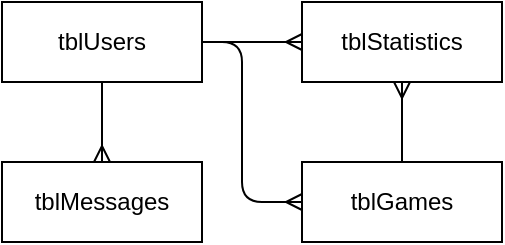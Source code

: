 <mxfile>
    <diagram id="GCuZozuYtKDpK3Ur-H2B" name="Page-1">
        <mxGraphModel dx="942" dy="649" grid="1" gridSize="10" guides="1" tooltips="1" connect="1" arrows="1" fold="1" page="1" pageScale="1" pageWidth="850" pageHeight="1100" math="0" shadow="0">
            <root>
                <mxCell id="0"/>
                <mxCell id="1" parent="0"/>
                <mxCell id="9" style="edgeStyle=orthogonalEdgeStyle;html=1;endArrow=ERmany;endFill=0;strokeWidth=1;jumpSize=11;" edge="1" parent="1" source="2" target="3">
                    <mxGeometry relative="1" as="geometry"/>
                </mxCell>
                <mxCell id="10" style="edgeStyle=orthogonalEdgeStyle;jumpSize=11;html=1;strokeWidth=1;endArrow=ERmany;endFill=0;" edge="1" parent="1" source="2" target="6">
                    <mxGeometry relative="1" as="geometry"/>
                </mxCell>
                <mxCell id="11" style="edgeStyle=orthogonalEdgeStyle;jumpSize=11;html=1;strokeWidth=1;endArrow=ERmany;endFill=0;" edge="1" parent="1" source="2" target="5">
                    <mxGeometry relative="1" as="geometry">
                        <Array as="points">
                            <mxPoint x="420" y="500"/>
                            <mxPoint x="420" y="580"/>
                        </Array>
                    </mxGeometry>
                </mxCell>
                <mxCell id="2" value="tblUsers" style="whiteSpace=wrap;html=1;align=center;" vertex="1" parent="1">
                    <mxGeometry x="300" y="480" width="100" height="40" as="geometry"/>
                </mxCell>
                <mxCell id="3" value="tblStatistics" style="whiteSpace=wrap;html=1;align=center;" vertex="1" parent="1">
                    <mxGeometry x="450" y="480" width="100" height="40" as="geometry"/>
                </mxCell>
                <mxCell id="12" style="edgeStyle=orthogonalEdgeStyle;jumpSize=11;html=1;strokeWidth=1;endArrow=ERmany;endFill=0;" edge="1" parent="1" source="5" target="3">
                    <mxGeometry relative="1" as="geometry"/>
                </mxCell>
                <mxCell id="5" value="tblGames" style="whiteSpace=wrap;html=1;align=center;" vertex="1" parent="1">
                    <mxGeometry x="450" y="560" width="100" height="40" as="geometry"/>
                </mxCell>
                <mxCell id="6" value="tblMessages" style="whiteSpace=wrap;html=1;align=center;" vertex="1" parent="1">
                    <mxGeometry x="300" y="560" width="100" height="40" as="geometry"/>
                </mxCell>
            </root>
        </mxGraphModel>
    </diagram>
</mxfile>